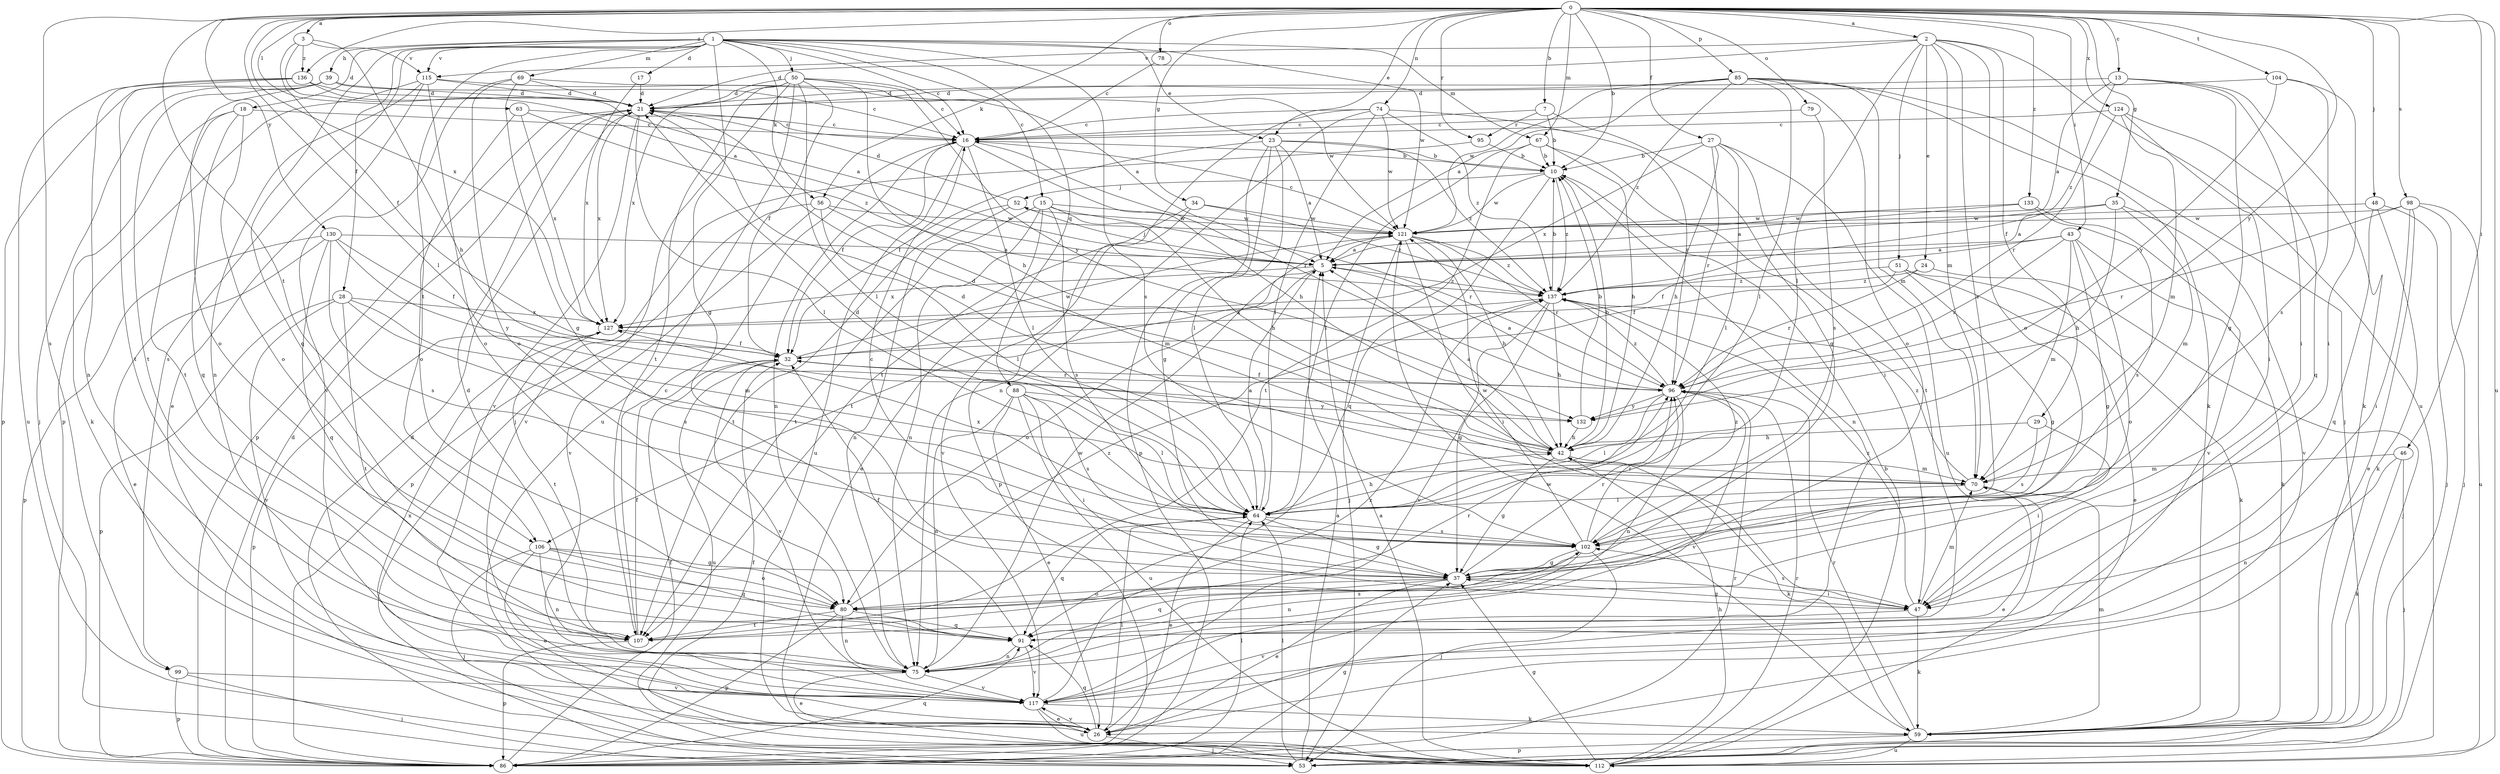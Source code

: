 strict digraph  {
0;
1;
2;
3;
5;
7;
10;
13;
15;
16;
17;
18;
21;
23;
24;
26;
27;
28;
29;
32;
34;
35;
37;
39;
42;
43;
46;
47;
48;
50;
51;
52;
53;
56;
59;
63;
64;
67;
69;
70;
74;
75;
78;
79;
80;
85;
86;
88;
91;
95;
96;
98;
99;
102;
104;
106;
107;
112;
115;
117;
121;
124;
127;
130;
132;
133;
136;
137;
0 -> 2  [label=a];
0 -> 3  [label=a];
0 -> 7  [label=b];
0 -> 10  [label=b];
0 -> 13  [label=c];
0 -> 23  [label=e];
0 -> 27  [label=f];
0 -> 34  [label=g];
0 -> 35  [label=g];
0 -> 43  [label=i];
0 -> 46  [label=i];
0 -> 48  [label=j];
0 -> 56  [label=k];
0 -> 63  [label=l];
0 -> 64  [label=l];
0 -> 67  [label=m];
0 -> 74  [label=n];
0 -> 78  [label=o];
0 -> 79  [label=o];
0 -> 85  [label=p];
0 -> 95  [label=r];
0 -> 98  [label=s];
0 -> 99  [label=s];
0 -> 104  [label=t];
0 -> 106  [label=t];
0 -> 112  [label=u];
0 -> 124  [label=x];
0 -> 127  [label=x];
0 -> 130  [label=y];
0 -> 132  [label=y];
0 -> 133  [label=z];
0 -> 136  [label=z];
1 -> 15  [label=c];
1 -> 16  [label=c];
1 -> 17  [label=d];
1 -> 18  [label=d];
1 -> 23  [label=e];
1 -> 28  [label=f];
1 -> 37  [label=g];
1 -> 39  [label=h];
1 -> 50  [label=j];
1 -> 56  [label=k];
1 -> 67  [label=m];
1 -> 69  [label=m];
1 -> 88  [label=q];
1 -> 91  [label=q];
1 -> 99  [label=s];
1 -> 102  [label=s];
1 -> 106  [label=t];
1 -> 115  [label=v];
1 -> 121  [label=w];
2 -> 21  [label=d];
2 -> 24  [label=e];
2 -> 29  [label=f];
2 -> 51  [label=j];
2 -> 64  [label=l];
2 -> 70  [label=m];
2 -> 80  [label=o];
2 -> 102  [label=s];
2 -> 112  [label=u];
2 -> 115  [label=v];
3 -> 5  [label=a];
3 -> 32  [label=f];
3 -> 42  [label=h];
3 -> 115  [label=v];
3 -> 136  [label=z];
5 -> 52  [label=j];
5 -> 80  [label=o];
5 -> 106  [label=t];
5 -> 127  [label=x];
5 -> 137  [label=z];
7 -> 10  [label=b];
7 -> 16  [label=c];
7 -> 37  [label=g];
7 -> 95  [label=r];
10 -> 52  [label=j];
10 -> 75  [label=n];
10 -> 91  [label=q];
10 -> 121  [label=w];
10 -> 137  [label=z];
13 -> 5  [label=a];
13 -> 21  [label=d];
13 -> 37  [label=g];
13 -> 47  [label=i];
13 -> 59  [label=k];
13 -> 137  [label=z];
15 -> 26  [label=e];
15 -> 42  [label=h];
15 -> 75  [label=n];
15 -> 96  [label=r];
15 -> 102  [label=s];
15 -> 107  [label=t];
15 -> 121  [label=w];
16 -> 10  [label=b];
16 -> 32  [label=f];
16 -> 42  [label=h];
16 -> 64  [label=l];
16 -> 75  [label=n];
16 -> 96  [label=r];
16 -> 112  [label=u];
17 -> 21  [label=d];
17 -> 127  [label=x];
18 -> 16  [label=c];
18 -> 59  [label=k];
18 -> 80  [label=o];
18 -> 91  [label=q];
18 -> 107  [label=t];
21 -> 16  [label=c];
21 -> 64  [label=l];
21 -> 86  [label=p];
21 -> 117  [label=v];
21 -> 127  [label=x];
23 -> 5  [label=a];
23 -> 10  [label=b];
23 -> 32  [label=f];
23 -> 37  [label=g];
23 -> 64  [label=l];
23 -> 86  [label=p];
23 -> 137  [label=z];
24 -> 53  [label=j];
24 -> 96  [label=r];
24 -> 137  [label=z];
26 -> 53  [label=j];
26 -> 64  [label=l];
26 -> 91  [label=q];
26 -> 117  [label=v];
27 -> 10  [label=b];
27 -> 42  [label=h];
27 -> 64  [label=l];
27 -> 96  [label=r];
27 -> 107  [label=t];
27 -> 112  [label=u];
27 -> 127  [label=x];
28 -> 70  [label=m];
28 -> 86  [label=p];
28 -> 102  [label=s];
28 -> 107  [label=t];
28 -> 117  [label=v];
28 -> 127  [label=x];
29 -> 42  [label=h];
29 -> 47  [label=i];
29 -> 102  [label=s];
32 -> 96  [label=r];
32 -> 112  [label=u];
32 -> 117  [label=v];
32 -> 121  [label=w];
34 -> 86  [label=p];
34 -> 117  [label=v];
34 -> 121  [label=w];
34 -> 137  [label=z];
35 -> 5  [label=a];
35 -> 42  [label=h];
35 -> 70  [label=m];
35 -> 117  [label=v];
35 -> 121  [label=w];
37 -> 16  [label=c];
37 -> 26  [label=e];
37 -> 47  [label=i];
37 -> 80  [label=o];
37 -> 91  [label=q];
37 -> 96  [label=r];
39 -> 16  [label=c];
39 -> 21  [label=d];
39 -> 53  [label=j];
39 -> 80  [label=o];
39 -> 86  [label=p];
39 -> 107  [label=t];
42 -> 5  [label=a];
42 -> 10  [label=b];
42 -> 21  [label=d];
42 -> 37  [label=g];
42 -> 59  [label=k];
42 -> 70  [label=m];
43 -> 5  [label=a];
43 -> 32  [label=f];
43 -> 37  [label=g];
43 -> 59  [label=k];
43 -> 70  [label=m];
43 -> 80  [label=o];
43 -> 96  [label=r];
46 -> 53  [label=j];
46 -> 59  [label=k];
46 -> 70  [label=m];
46 -> 75  [label=n];
47 -> 37  [label=g];
47 -> 59  [label=k];
47 -> 70  [label=m];
47 -> 102  [label=s];
47 -> 117  [label=v];
47 -> 137  [label=z];
48 -> 53  [label=j];
48 -> 59  [label=k];
48 -> 91  [label=q];
48 -> 121  [label=w];
50 -> 16  [label=c];
50 -> 21  [label=d];
50 -> 32  [label=f];
50 -> 42  [label=h];
50 -> 53  [label=j];
50 -> 64  [label=l];
50 -> 107  [label=t];
50 -> 112  [label=u];
50 -> 127  [label=x];
50 -> 132  [label=y];
51 -> 26  [label=e];
51 -> 32  [label=f];
51 -> 37  [label=g];
51 -> 59  [label=k];
51 -> 137  [label=z];
52 -> 21  [label=d];
52 -> 75  [label=n];
52 -> 107  [label=t];
52 -> 121  [label=w];
53 -> 5  [label=a];
53 -> 64  [label=l];
56 -> 64  [label=l];
56 -> 70  [label=m];
56 -> 86  [label=p];
56 -> 117  [label=v];
56 -> 121  [label=w];
59 -> 70  [label=m];
59 -> 86  [label=p];
59 -> 96  [label=r];
59 -> 112  [label=u];
59 -> 121  [label=w];
63 -> 16  [label=c];
63 -> 80  [label=o];
63 -> 127  [label=x];
63 -> 137  [label=z];
64 -> 5  [label=a];
64 -> 21  [label=d];
64 -> 26  [label=e];
64 -> 37  [label=g];
64 -> 42  [label=h];
64 -> 91  [label=q];
64 -> 102  [label=s];
64 -> 127  [label=x];
67 -> 10  [label=b];
67 -> 42  [label=h];
67 -> 47  [label=i];
67 -> 64  [label=l];
67 -> 107  [label=t];
69 -> 5  [label=a];
69 -> 21  [label=d];
69 -> 37  [label=g];
69 -> 80  [label=o];
69 -> 117  [label=v];
70 -> 21  [label=d];
70 -> 26  [label=e];
70 -> 64  [label=l];
70 -> 137  [label=z];
74 -> 16  [label=c];
74 -> 64  [label=l];
74 -> 75  [label=n];
74 -> 96  [label=r];
74 -> 107  [label=t];
74 -> 121  [label=w];
74 -> 137  [label=z];
75 -> 21  [label=d];
75 -> 26  [label=e];
75 -> 117  [label=v];
75 -> 121  [label=w];
78 -> 16  [label=c];
79 -> 16  [label=c];
79 -> 102  [label=s];
80 -> 75  [label=n];
80 -> 86  [label=p];
80 -> 91  [label=q];
80 -> 107  [label=t];
80 -> 137  [label=z];
85 -> 5  [label=a];
85 -> 21  [label=d];
85 -> 53  [label=j];
85 -> 59  [label=k];
85 -> 64  [label=l];
85 -> 70  [label=m];
85 -> 80  [label=o];
85 -> 121  [label=w];
85 -> 137  [label=z];
86 -> 21  [label=d];
86 -> 32  [label=f];
86 -> 37  [label=g];
86 -> 64  [label=l];
86 -> 91  [label=q];
86 -> 96  [label=r];
88 -> 26  [label=e];
88 -> 47  [label=i];
88 -> 64  [label=l];
88 -> 75  [label=n];
88 -> 102  [label=s];
88 -> 112  [label=u];
88 -> 132  [label=y];
91 -> 32  [label=f];
91 -> 75  [label=n];
91 -> 102  [label=s];
91 -> 117  [label=v];
95 -> 10  [label=b];
95 -> 117  [label=v];
96 -> 5  [label=a];
96 -> 32  [label=f];
96 -> 64  [label=l];
96 -> 75  [label=n];
96 -> 117  [label=v];
96 -> 132  [label=y];
96 -> 137  [label=z];
98 -> 26  [label=e];
98 -> 47  [label=i];
98 -> 53  [label=j];
98 -> 96  [label=r];
98 -> 112  [label=u];
98 -> 121  [label=w];
99 -> 53  [label=j];
99 -> 86  [label=p];
99 -> 117  [label=v];
102 -> 37  [label=g];
102 -> 53  [label=j];
102 -> 75  [label=n];
102 -> 96  [label=r];
102 -> 121  [label=w];
102 -> 137  [label=z];
104 -> 21  [label=d];
104 -> 47  [label=i];
104 -> 102  [label=s];
104 -> 132  [label=y];
106 -> 26  [label=e];
106 -> 37  [label=g];
106 -> 53  [label=j];
106 -> 75  [label=n];
106 -> 80  [label=o];
106 -> 91  [label=q];
107 -> 16  [label=c];
107 -> 32  [label=f];
107 -> 86  [label=p];
107 -> 96  [label=r];
112 -> 5  [label=a];
112 -> 10  [label=b];
112 -> 21  [label=d];
112 -> 32  [label=f];
112 -> 37  [label=g];
112 -> 42  [label=h];
112 -> 96  [label=r];
115 -> 21  [label=d];
115 -> 26  [label=e];
115 -> 75  [label=n];
115 -> 80  [label=o];
115 -> 86  [label=p];
115 -> 121  [label=w];
117 -> 26  [label=e];
117 -> 59  [label=k];
117 -> 112  [label=u];
117 -> 127  [label=x];
117 -> 137  [label=z];
121 -> 5  [label=a];
121 -> 16  [label=c];
121 -> 42  [label=h];
121 -> 47  [label=i];
121 -> 53  [label=j];
121 -> 96  [label=r];
121 -> 137  [label=z];
124 -> 16  [label=c];
124 -> 47  [label=i];
124 -> 70  [label=m];
124 -> 91  [label=q];
124 -> 96  [label=r];
127 -> 32  [label=f];
127 -> 86  [label=p];
127 -> 107  [label=t];
130 -> 5  [label=a];
130 -> 26  [label=e];
130 -> 32  [label=f];
130 -> 86  [label=p];
130 -> 91  [label=q];
130 -> 102  [label=s];
130 -> 132  [label=y];
132 -> 10  [label=b];
132 -> 42  [label=h];
133 -> 5  [label=a];
133 -> 102  [label=s];
133 -> 117  [label=v];
133 -> 121  [label=w];
136 -> 5  [label=a];
136 -> 21  [label=d];
136 -> 75  [label=n];
136 -> 107  [label=t];
136 -> 112  [label=u];
137 -> 10  [label=b];
137 -> 37  [label=g];
137 -> 42  [label=h];
137 -> 117  [label=v];
137 -> 127  [label=x];
}
